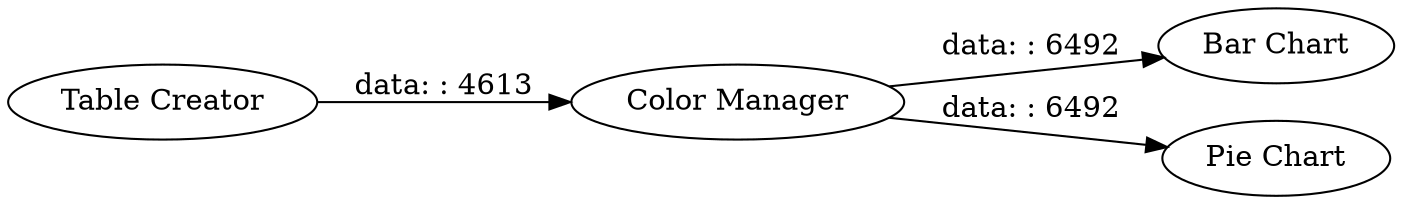 digraph {
	"-1907156995354124148_1" [label="Table Creator"]
	"-1907156995354124148_3" [label="Bar Chart"]
	"-1907156995354124148_4" [label="Pie Chart"]
	"-1907156995354124148_2" [label="Color Manager"]
	"-1907156995354124148_2" -> "-1907156995354124148_3" [label="data: : 6492"]
	"-1907156995354124148_1" -> "-1907156995354124148_2" [label="data: : 4613"]
	"-1907156995354124148_2" -> "-1907156995354124148_4" [label="data: : 6492"]
	rankdir=LR
}
